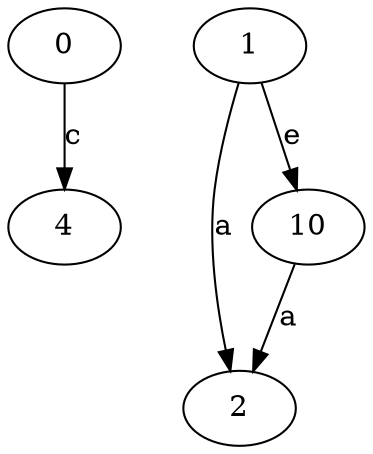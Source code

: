 strict digraph  {
0;
1;
2;
4;
10;
0 -> 4  [label=c];
1 -> 2  [label=a];
1 -> 10  [label=e];
10 -> 2  [label=a];
}

